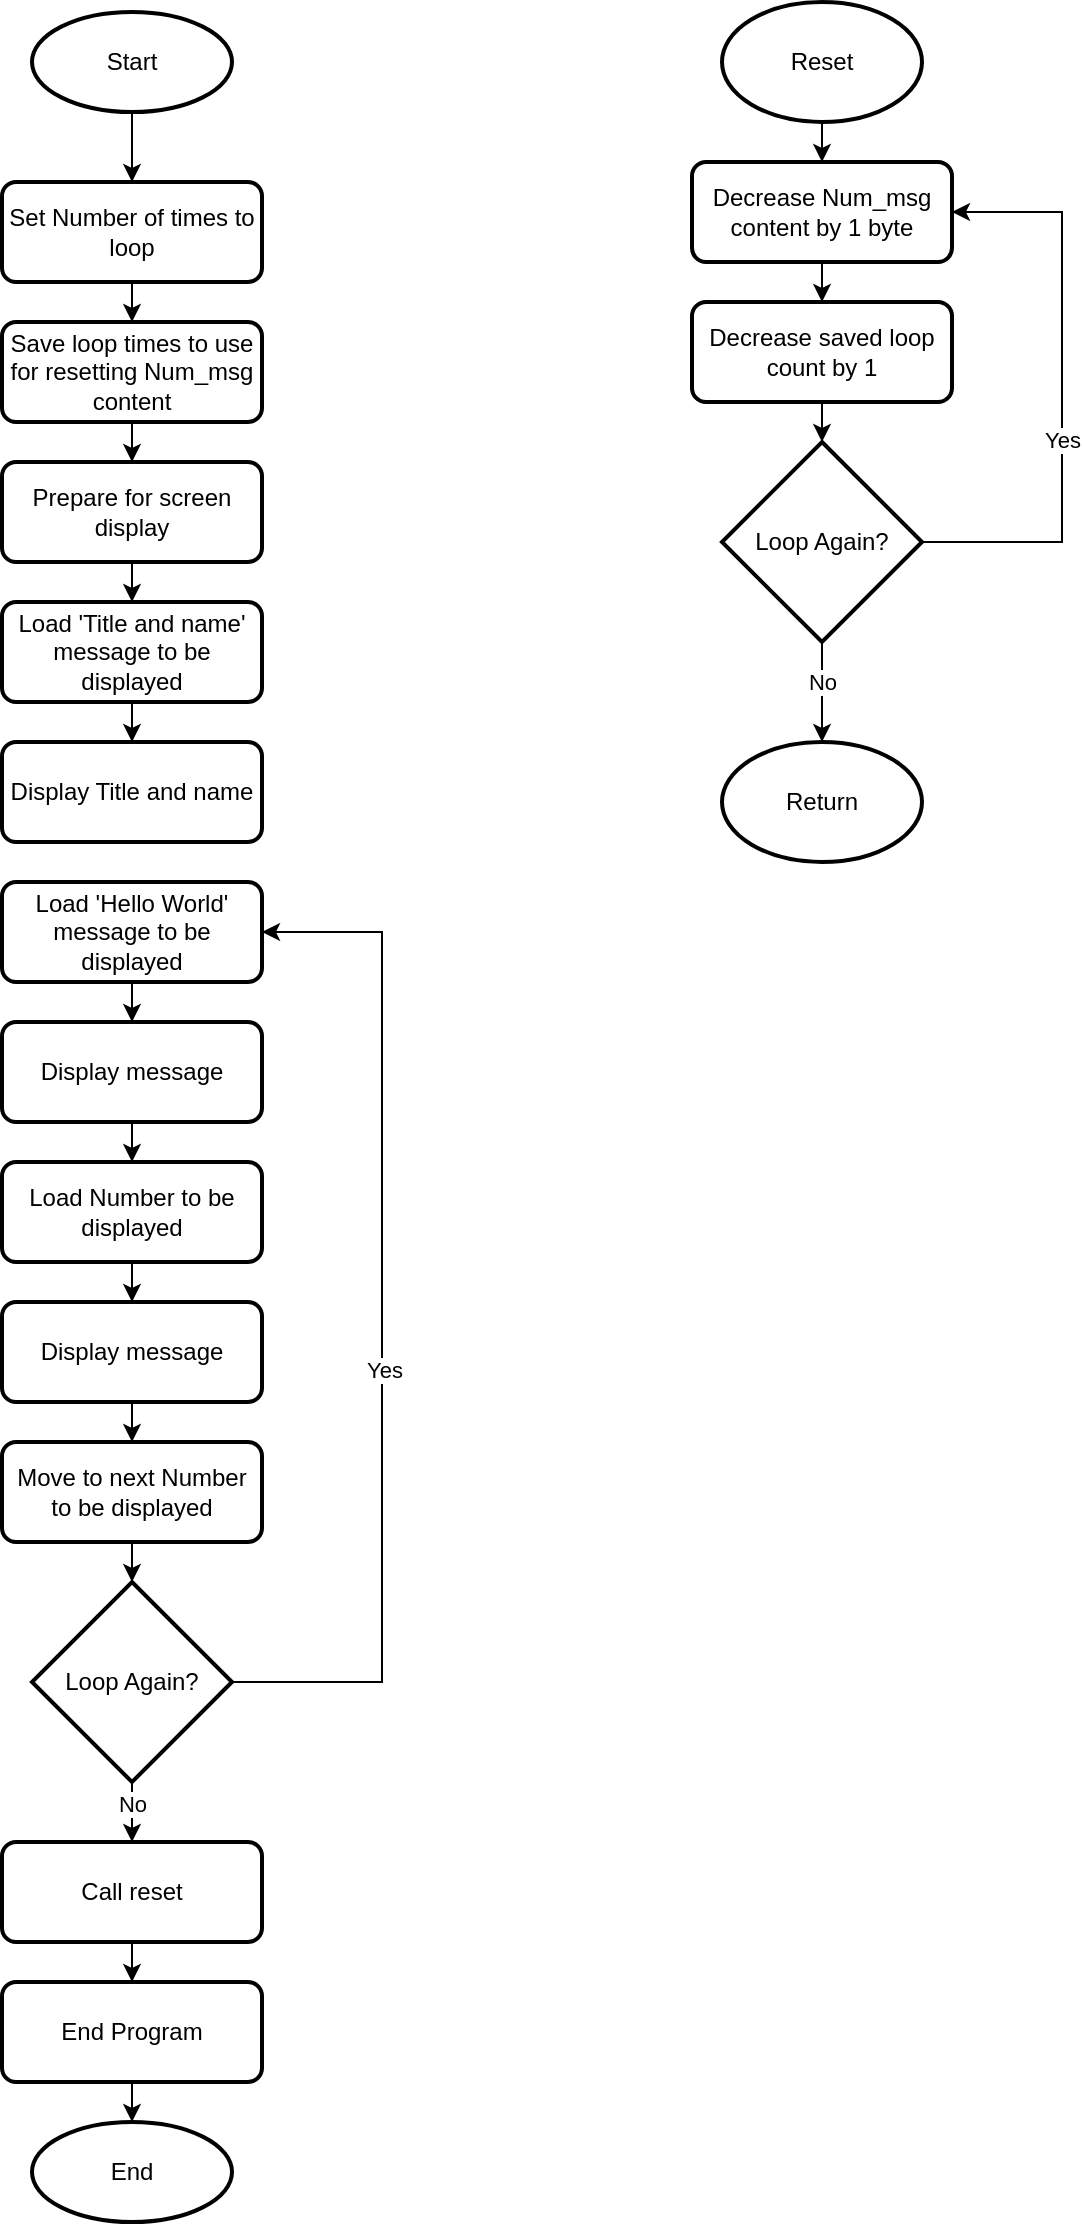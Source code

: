 <mxfile version="13.4.2" type="device"><diagram id="C5RBs43oDa-KdzZeNtuy" name="Page-1"><mxGraphModel dx="700" dy="762" grid="1" gridSize="10" guides="1" tooltips="1" connect="1" arrows="1" fold="1" page="1" pageScale="1" pageWidth="827" pageHeight="1169" math="0" shadow="0"><root><mxCell id="WIyWlLk6GJQsqaUBKTNV-0"/><mxCell id="WIyWlLk6GJQsqaUBKTNV-1" parent="WIyWlLk6GJQsqaUBKTNV-0"/><mxCell id="KfWBw_kHL97g-_0LTim_-0" value="Start" style="strokeWidth=2;html=1;shape=mxgraph.flowchart.start_1;whiteSpace=wrap;" parent="WIyWlLk6GJQsqaUBKTNV-1" vertex="1"><mxGeometry x="165" y="25" width="100" height="50" as="geometry"/></mxCell><mxCell id="KfWBw_kHL97g-_0LTim_-1" value="End" style="strokeWidth=2;html=1;shape=mxgraph.flowchart.start_1;whiteSpace=wrap;" parent="WIyWlLk6GJQsqaUBKTNV-1" vertex="1"><mxGeometry x="165" y="1080" width="100" height="50" as="geometry"/></mxCell><mxCell id="KfWBw_kHL97g-_0LTim_-39" style="edgeStyle=orthogonalEdgeStyle;rounded=0;orthogonalLoop=1;jettySize=auto;html=1;exitX=0.5;exitY=1;exitDx=0;exitDy=0;entryX=0.5;entryY=0;entryDx=0;entryDy=0;exitPerimeter=0;" parent="WIyWlLk6GJQsqaUBKTNV-1" source="KfWBw_kHL97g-_0LTim_-0" target="KfWBw_kHL97g-_0LTim_-3" edge="1"><mxGeometry relative="1" as="geometry"><mxPoint x="215" y="150" as="sourcePoint"/></mxGeometry></mxCell><mxCell id="KfWBw_kHL97g-_0LTim_-38" style="edgeStyle=orthogonalEdgeStyle;rounded=0;orthogonalLoop=1;jettySize=auto;html=1;exitX=0.5;exitY=1;exitDx=0;exitDy=0;entryX=0.5;entryY=0;entryDx=0;entryDy=0;" parent="WIyWlLk6GJQsqaUBKTNV-1" source="KfWBw_kHL97g-_0LTim_-3" target="KfWBw_kHL97g-_0LTim_-10" edge="1"><mxGeometry relative="1" as="geometry"/></mxCell><mxCell id="KfWBw_kHL97g-_0LTim_-3" value="Set Number of times to loop" style="rounded=1;whiteSpace=wrap;html=1;absoluteArcSize=1;arcSize=14;strokeWidth=2;" parent="WIyWlLk6GJQsqaUBKTNV-1" vertex="1"><mxGeometry x="150" y="110" width="130" height="50" as="geometry"/></mxCell><mxCell id="qlIMrOPGS_Qe1-r-ZLY_-6" style="edgeStyle=orthogonalEdgeStyle;rounded=0;orthogonalLoop=1;jettySize=auto;html=1;exitX=0.5;exitY=1;exitDx=0;exitDy=0;entryX=0.5;entryY=0;entryDx=0;entryDy=0;" edge="1" parent="WIyWlLk6GJQsqaUBKTNV-1" source="KfWBw_kHL97g-_0LTim_-4" target="qlIMrOPGS_Qe1-r-ZLY_-0"><mxGeometry relative="1" as="geometry"/></mxCell><mxCell id="KfWBw_kHL97g-_0LTim_-4" value="Prepare for screen display" style="rounded=1;whiteSpace=wrap;html=1;absoluteArcSize=1;arcSize=14;strokeWidth=2;" parent="WIyWlLk6GJQsqaUBKTNV-1" vertex="1"><mxGeometry x="150" y="250" width="130" height="50" as="geometry"/></mxCell><mxCell id="KfWBw_kHL97g-_0LTim_-35" style="edgeStyle=orthogonalEdgeStyle;rounded=0;orthogonalLoop=1;jettySize=auto;html=1;exitX=0.5;exitY=1;exitDx=0;exitDy=0;entryX=0.5;entryY=0;entryDx=0;entryDy=0;" parent="WIyWlLk6GJQsqaUBKTNV-1" source="KfWBw_kHL97g-_0LTim_-5" target="KfWBw_kHL97g-_0LTim_-6" edge="1"><mxGeometry relative="1" as="geometry"/></mxCell><mxCell id="KfWBw_kHL97g-_0LTim_-5" value="Load 'Hello World' message to be displayed" style="rounded=1;whiteSpace=wrap;html=1;absoluteArcSize=1;arcSize=14;strokeWidth=2;" parent="WIyWlLk6GJQsqaUBKTNV-1" vertex="1"><mxGeometry x="150" y="460" width="130" height="50" as="geometry"/></mxCell><mxCell id="KfWBw_kHL97g-_0LTim_-34" style="edgeStyle=orthogonalEdgeStyle;rounded=0;orthogonalLoop=1;jettySize=auto;html=1;exitX=0.5;exitY=1;exitDx=0;exitDy=0;entryX=0.5;entryY=0;entryDx=0;entryDy=0;" parent="WIyWlLk6GJQsqaUBKTNV-1" source="KfWBw_kHL97g-_0LTim_-6" target="KfWBw_kHL97g-_0LTim_-8" edge="1"><mxGeometry relative="1" as="geometry"/></mxCell><mxCell id="KfWBw_kHL97g-_0LTim_-6" value="Display message" style="rounded=1;whiteSpace=wrap;html=1;absoluteArcSize=1;arcSize=14;strokeWidth=2;" parent="WIyWlLk6GJQsqaUBKTNV-1" vertex="1"><mxGeometry x="150" y="530" width="130" height="50" as="geometry"/></mxCell><mxCell id="KfWBw_kHL97g-_0LTim_-32" style="edgeStyle=orthogonalEdgeStyle;rounded=0;orthogonalLoop=1;jettySize=auto;html=1;exitX=0.5;exitY=1;exitDx=0;exitDy=0;entryX=0.5;entryY=0;entryDx=0;entryDy=0;" parent="WIyWlLk6GJQsqaUBKTNV-1" source="KfWBw_kHL97g-_0LTim_-7" target="KfWBw_kHL97g-_0LTim_-9" edge="1"><mxGeometry relative="1" as="geometry"/></mxCell><mxCell id="KfWBw_kHL97g-_0LTim_-7" value="Display message" style="rounded=1;whiteSpace=wrap;html=1;absoluteArcSize=1;arcSize=14;strokeWidth=2;" parent="WIyWlLk6GJQsqaUBKTNV-1" vertex="1"><mxGeometry x="150" y="670" width="130" height="50" as="geometry"/></mxCell><mxCell id="KfWBw_kHL97g-_0LTim_-33" style="edgeStyle=orthogonalEdgeStyle;rounded=0;orthogonalLoop=1;jettySize=auto;html=1;exitX=0.5;exitY=1;exitDx=0;exitDy=0;entryX=0.5;entryY=0;entryDx=0;entryDy=0;" parent="WIyWlLk6GJQsqaUBKTNV-1" source="KfWBw_kHL97g-_0LTim_-8" target="KfWBw_kHL97g-_0LTim_-7" edge="1"><mxGeometry relative="1" as="geometry"/></mxCell><mxCell id="KfWBw_kHL97g-_0LTim_-8" value="Load Number to be displayed" style="rounded=1;whiteSpace=wrap;html=1;absoluteArcSize=1;arcSize=14;strokeWidth=2;" parent="WIyWlLk6GJQsqaUBKTNV-1" vertex="1"><mxGeometry x="150" y="600" width="130" height="50" as="geometry"/></mxCell><mxCell id="KfWBw_kHL97g-_0LTim_-31" style="edgeStyle=orthogonalEdgeStyle;rounded=0;orthogonalLoop=1;jettySize=auto;html=1;exitX=0.5;exitY=1;exitDx=0;exitDy=0;entryX=0.5;entryY=0;entryDx=0;entryDy=0;entryPerimeter=0;" parent="WIyWlLk6GJQsqaUBKTNV-1" source="KfWBw_kHL97g-_0LTim_-9" target="KfWBw_kHL97g-_0LTim_-11" edge="1"><mxGeometry relative="1" as="geometry"/></mxCell><mxCell id="KfWBw_kHL97g-_0LTim_-9" value="Move to next Number to be displayed" style="rounded=1;whiteSpace=wrap;html=1;absoluteArcSize=1;arcSize=14;strokeWidth=2;" parent="WIyWlLk6GJQsqaUBKTNV-1" vertex="1"><mxGeometry x="150" y="740" width="130" height="50" as="geometry"/></mxCell><mxCell id="qlIMrOPGS_Qe1-r-ZLY_-5" style="edgeStyle=orthogonalEdgeStyle;rounded=0;orthogonalLoop=1;jettySize=auto;html=1;exitX=0.5;exitY=1;exitDx=0;exitDy=0;entryX=0.5;entryY=0;entryDx=0;entryDy=0;" edge="1" parent="WIyWlLk6GJQsqaUBKTNV-1" source="KfWBw_kHL97g-_0LTim_-10" target="KfWBw_kHL97g-_0LTim_-4"><mxGeometry relative="1" as="geometry"/></mxCell><mxCell id="KfWBw_kHL97g-_0LTim_-10" value="Save loop times to use for resetting Num_msg content" style="rounded=1;whiteSpace=wrap;html=1;absoluteArcSize=1;arcSize=14;strokeWidth=2;" parent="WIyWlLk6GJQsqaUBKTNV-1" vertex="1"><mxGeometry x="150" y="180" width="130" height="50" as="geometry"/></mxCell><mxCell id="KfWBw_kHL97g-_0LTim_-29" style="edgeStyle=orthogonalEdgeStyle;rounded=0;orthogonalLoop=1;jettySize=auto;html=1;exitX=0.5;exitY=1;exitDx=0;exitDy=0;exitPerimeter=0;entryX=0.5;entryY=0;entryDx=0;entryDy=0;" parent="WIyWlLk6GJQsqaUBKTNV-1" source="KfWBw_kHL97g-_0LTim_-11" target="KfWBw_kHL97g-_0LTim_-12" edge="1"><mxGeometry relative="1" as="geometry"/></mxCell><mxCell id="KfWBw_kHL97g-_0LTim_-30" value="No" style="edgeLabel;html=1;align=center;verticalAlign=middle;resizable=0;points=[];" parent="KfWBw_kHL97g-_0LTim_-29" vertex="1" connectable="0"><mxGeometry x="0.207" relative="1" as="geometry"><mxPoint y="-7" as="offset"/></mxGeometry></mxCell><mxCell id="KfWBw_kHL97g-_0LTim_-41" style="edgeStyle=orthogonalEdgeStyle;rounded=0;orthogonalLoop=1;jettySize=auto;html=1;exitX=1;exitY=0.5;exitDx=0;exitDy=0;exitPerimeter=0;entryX=1;entryY=0.5;entryDx=0;entryDy=0;" parent="WIyWlLk6GJQsqaUBKTNV-1" source="KfWBw_kHL97g-_0LTim_-11" target="KfWBw_kHL97g-_0LTim_-5" edge="1"><mxGeometry relative="1" as="geometry"><Array as="points"><mxPoint x="340" y="860"/><mxPoint x="340" y="485"/></Array></mxGeometry></mxCell><mxCell id="KfWBw_kHL97g-_0LTim_-42" value="Yes" style="edgeLabel;html=1;align=center;verticalAlign=middle;resizable=0;points=[];" parent="KfWBw_kHL97g-_0LTim_-41" vertex="1" connectable="0"><mxGeometry x="-0.095" y="-2" relative="1" as="geometry"><mxPoint x="-1" as="offset"/></mxGeometry></mxCell><mxCell id="KfWBw_kHL97g-_0LTim_-11" value="Loop Again?" style="strokeWidth=2;html=1;shape=mxgraph.flowchart.decision;whiteSpace=wrap;" parent="WIyWlLk6GJQsqaUBKTNV-1" vertex="1"><mxGeometry x="165" y="810" width="100" height="100" as="geometry"/></mxCell><mxCell id="KfWBw_kHL97g-_0LTim_-28" style="edgeStyle=orthogonalEdgeStyle;rounded=0;orthogonalLoop=1;jettySize=auto;html=1;exitX=0.5;exitY=1;exitDx=0;exitDy=0;entryX=0.5;entryY=0;entryDx=0;entryDy=0;" parent="WIyWlLk6GJQsqaUBKTNV-1" source="KfWBw_kHL97g-_0LTim_-12" target="KfWBw_kHL97g-_0LTim_-26" edge="1"><mxGeometry relative="1" as="geometry"/></mxCell><mxCell id="KfWBw_kHL97g-_0LTim_-12" value="&lt;div&gt;Call reset&lt;/div&gt;" style="rounded=1;whiteSpace=wrap;html=1;absoluteArcSize=1;arcSize=14;strokeWidth=2;" parent="WIyWlLk6GJQsqaUBKTNV-1" vertex="1"><mxGeometry x="150" y="940" width="130" height="50" as="geometry"/></mxCell><mxCell id="KfWBw_kHL97g-_0LTim_-19" style="edgeStyle=orthogonalEdgeStyle;rounded=0;orthogonalLoop=1;jettySize=auto;html=1;exitX=0.5;exitY=1;exitDx=0;exitDy=0;exitPerimeter=0;entryX=0.5;entryY=0;entryDx=0;entryDy=0;" parent="WIyWlLk6GJQsqaUBKTNV-1" source="KfWBw_kHL97g-_0LTim_-13" target="KfWBw_kHL97g-_0LTim_-14" edge="1"><mxGeometry relative="1" as="geometry"/></mxCell><mxCell id="KfWBw_kHL97g-_0LTim_-13" value="Reset" style="strokeWidth=2;html=1;shape=mxgraph.flowchart.start_1;whiteSpace=wrap;" parent="WIyWlLk6GJQsqaUBKTNV-1" vertex="1"><mxGeometry x="510" y="20" width="100" height="60" as="geometry"/></mxCell><mxCell id="KfWBw_kHL97g-_0LTim_-20" style="edgeStyle=orthogonalEdgeStyle;rounded=0;orthogonalLoop=1;jettySize=auto;html=1;exitX=0.5;exitY=1;exitDx=0;exitDy=0;entryX=0.5;entryY=0;entryDx=0;entryDy=0;" parent="WIyWlLk6GJQsqaUBKTNV-1" source="KfWBw_kHL97g-_0LTim_-14" target="KfWBw_kHL97g-_0LTim_-15" edge="1"><mxGeometry relative="1" as="geometry"/></mxCell><mxCell id="KfWBw_kHL97g-_0LTim_-14" value="Decrease Num_msg content by 1 byte" style="rounded=1;whiteSpace=wrap;html=1;absoluteArcSize=1;arcSize=14;strokeWidth=2;" parent="WIyWlLk6GJQsqaUBKTNV-1" vertex="1"><mxGeometry x="495" y="100" width="130" height="50" as="geometry"/></mxCell><mxCell id="KfWBw_kHL97g-_0LTim_-21" style="edgeStyle=orthogonalEdgeStyle;rounded=0;orthogonalLoop=1;jettySize=auto;html=1;exitX=0.5;exitY=1;exitDx=0;exitDy=0;entryX=0.5;entryY=0;entryDx=0;entryDy=0;entryPerimeter=0;" parent="WIyWlLk6GJQsqaUBKTNV-1" source="KfWBw_kHL97g-_0LTim_-15" target="KfWBw_kHL97g-_0LTim_-17" edge="1"><mxGeometry relative="1" as="geometry"/></mxCell><mxCell id="KfWBw_kHL97g-_0LTim_-15" value="Decrease saved loop count by 1" style="rounded=1;whiteSpace=wrap;html=1;absoluteArcSize=1;arcSize=14;strokeWidth=2;" parent="WIyWlLk6GJQsqaUBKTNV-1" vertex="1"><mxGeometry x="495" y="170" width="130" height="50" as="geometry"/></mxCell><mxCell id="KfWBw_kHL97g-_0LTim_-22" style="edgeStyle=orthogonalEdgeStyle;rounded=0;orthogonalLoop=1;jettySize=auto;html=1;exitX=0.5;exitY=1;exitDx=0;exitDy=0;exitPerimeter=0;entryX=0.5;entryY=0;entryDx=0;entryDy=0;entryPerimeter=0;" parent="WIyWlLk6GJQsqaUBKTNV-1" source="KfWBw_kHL97g-_0LTim_-17" target="KfWBw_kHL97g-_0LTim_-18" edge="1"><mxGeometry relative="1" as="geometry"/></mxCell><mxCell id="KfWBw_kHL97g-_0LTim_-23" value="No" style="edgeLabel;html=1;align=center;verticalAlign=middle;resizable=0;points=[];" parent="KfWBw_kHL97g-_0LTim_-22" vertex="1" connectable="0"><mxGeometry x="0.192" relative="1" as="geometry"><mxPoint y="-10" as="offset"/></mxGeometry></mxCell><mxCell id="KfWBw_kHL97g-_0LTim_-24" style="edgeStyle=orthogonalEdgeStyle;rounded=0;orthogonalLoop=1;jettySize=auto;html=1;exitX=1;exitY=0.5;exitDx=0;exitDy=0;exitPerimeter=0;entryX=1;entryY=0.5;entryDx=0;entryDy=0;" parent="WIyWlLk6GJQsqaUBKTNV-1" source="KfWBw_kHL97g-_0LTim_-17" target="KfWBw_kHL97g-_0LTim_-14" edge="1"><mxGeometry relative="1" as="geometry"><Array as="points"><mxPoint x="680" y="290"/><mxPoint x="680" y="125"/></Array></mxGeometry></mxCell><mxCell id="KfWBw_kHL97g-_0LTim_-25" value="Yes" style="edgeLabel;html=1;align=center;verticalAlign=middle;resizable=0;points=[];" parent="KfWBw_kHL97g-_0LTim_-24" vertex="1" connectable="0"><mxGeometry x="-0.166" y="-3" relative="1" as="geometry"><mxPoint x="-3" as="offset"/></mxGeometry></mxCell><mxCell id="KfWBw_kHL97g-_0LTim_-17" value="Loop Again?" style="strokeWidth=2;html=1;shape=mxgraph.flowchart.decision;whiteSpace=wrap;" parent="WIyWlLk6GJQsqaUBKTNV-1" vertex="1"><mxGeometry x="510" y="240" width="100" height="100" as="geometry"/></mxCell><mxCell id="KfWBw_kHL97g-_0LTim_-18" value="Return" style="strokeWidth=2;html=1;shape=mxgraph.flowchart.start_1;whiteSpace=wrap;" parent="WIyWlLk6GJQsqaUBKTNV-1" vertex="1"><mxGeometry x="510" y="390" width="100" height="60" as="geometry"/></mxCell><mxCell id="KfWBw_kHL97g-_0LTim_-27" style="edgeStyle=orthogonalEdgeStyle;rounded=0;orthogonalLoop=1;jettySize=auto;html=1;exitX=0.5;exitY=1;exitDx=0;exitDy=0;entryX=0.5;entryY=0;entryDx=0;entryDy=0;entryPerimeter=0;" parent="WIyWlLk6GJQsqaUBKTNV-1" source="KfWBw_kHL97g-_0LTim_-26" target="KfWBw_kHL97g-_0LTim_-1" edge="1"><mxGeometry relative="1" as="geometry"/></mxCell><mxCell id="KfWBw_kHL97g-_0LTim_-26" value="End Program" style="rounded=1;whiteSpace=wrap;html=1;absoluteArcSize=1;arcSize=14;strokeWidth=2;" parent="WIyWlLk6GJQsqaUBKTNV-1" vertex="1"><mxGeometry x="150" y="1010" width="130" height="50" as="geometry"/></mxCell><mxCell id="qlIMrOPGS_Qe1-r-ZLY_-3" style="edgeStyle=orthogonalEdgeStyle;rounded=0;orthogonalLoop=1;jettySize=auto;html=1;exitX=0.5;exitY=1;exitDx=0;exitDy=0;entryX=0.5;entryY=0;entryDx=0;entryDy=0;" edge="1" parent="WIyWlLk6GJQsqaUBKTNV-1" source="qlIMrOPGS_Qe1-r-ZLY_-0" target="qlIMrOPGS_Qe1-r-ZLY_-1"><mxGeometry relative="1" as="geometry"/></mxCell><mxCell id="qlIMrOPGS_Qe1-r-ZLY_-0" value="Load 'Title and name' message to be displayed" style="rounded=1;whiteSpace=wrap;html=1;absoluteArcSize=1;arcSize=14;strokeWidth=2;" vertex="1" parent="WIyWlLk6GJQsqaUBKTNV-1"><mxGeometry x="150" y="320" width="130" height="50" as="geometry"/></mxCell><mxCell id="qlIMrOPGS_Qe1-r-ZLY_-1" value="Display Title and name" style="rounded=1;whiteSpace=wrap;html=1;absoluteArcSize=1;arcSize=14;strokeWidth=2;" vertex="1" parent="WIyWlLk6GJQsqaUBKTNV-1"><mxGeometry x="150" y="390" width="130" height="50" as="geometry"/></mxCell></root></mxGraphModel></diagram></mxfile>